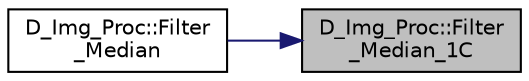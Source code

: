 digraph "D_Img_Proc::Filter_Median_1C"
{
 // LATEX_PDF_SIZE
  edge [fontname="Helvetica",fontsize="10",labelfontname="Helvetica",labelfontsize="10"];
  node [fontname="Helvetica",fontsize="10",shape=record];
  rankdir="RL";
  Node1 [label="D_Img_Proc::Filter\l_Median_1C",height=0.2,width=0.4,color="black", fillcolor="grey75", style="filled", fontcolor="black",tooltip=" "];
  Node1 -> Node2 [dir="back",color="midnightblue",fontsize="10",style="solid",fontname="Helvetica"];
  Node2 [label="D_Img_Proc::Filter\l_Median",height=0.2,width=0.4,color="black", fillcolor="white", style="filled",URL="$class_d___img___proc.html#a279a999d56088e6255eb1a0e841d5b8d",tooltip=" "];
}
